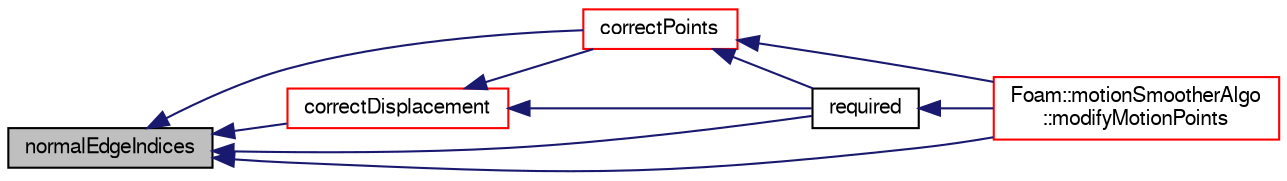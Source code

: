 digraph "normalEdgeIndices"
{
  bgcolor="transparent";
  edge [fontname="FreeSans",fontsize="10",labelfontname="FreeSans",labelfontsize="10"];
  node [fontname="FreeSans",fontsize="10",shape=record];
  rankdir="LR";
  Node198 [label="normalEdgeIndices",height=0.2,width=0.4,color="black", fillcolor="grey75", style="filled", fontcolor="black"];
  Node198 -> Node199 [dir="back",color="midnightblue",fontsize="10",style="solid",fontname="FreeSans"];
  Node199 [label="correctDisplacement",height=0.2,width=0.4,color="red",URL="$a25542.html#a7920dcdc7bb2067d0672c9d098195c91",tooltip="Correct motion displacements. "];
  Node199 -> Node206 [dir="back",color="midnightblue",fontsize="10",style="solid",fontname="FreeSans"];
  Node206 [label="correctPoints",height=0.2,width=0.4,color="red",URL="$a25542.html#ac44d87c55ac02d1cc3887892983cc527",tooltip="Correct motion points. "];
  Node206 -> Node207 [dir="back",color="midnightblue",fontsize="10",style="solid",fontname="FreeSans"];
  Node207 [label="Foam::motionSmootherAlgo\l::modifyMotionPoints",height=0.2,width=0.4,color="red",URL="$a21550.html#aef244a2351549fb12f3375a347b0cda3",tooltip="Apply optional point constraint (2d correction) "];
  Node206 -> Node212 [dir="back",color="midnightblue",fontsize="10",style="solid",fontname="FreeSans"];
  Node212 [label="required",height=0.2,width=0.4,color="black",URL="$a25542.html#ac38c1ad34b4444b1e2334d69f9e2cf51",tooltip="Is 2D correction required, i.e. is the mesh a wedge or slab. "];
  Node212 -> Node207 [dir="back",color="midnightblue",fontsize="10",style="solid",fontname="FreeSans"];
  Node199 -> Node212 [dir="back",color="midnightblue",fontsize="10",style="solid",fontname="FreeSans"];
  Node198 -> Node206 [dir="back",color="midnightblue",fontsize="10",style="solid",fontname="FreeSans"];
  Node198 -> Node207 [dir="back",color="midnightblue",fontsize="10",style="solid",fontname="FreeSans"];
  Node198 -> Node212 [dir="back",color="midnightblue",fontsize="10",style="solid",fontname="FreeSans"];
}
